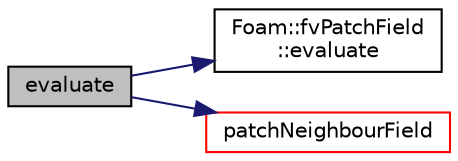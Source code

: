 digraph "evaluate"
{
  bgcolor="transparent";
  edge [fontname="Helvetica",fontsize="10",labelfontname="Helvetica",labelfontsize="10"];
  node [fontname="Helvetica",fontsize="10",shape=record];
  rankdir="LR";
  Node1 [label="evaluate",height=0.2,width=0.4,color="black", fillcolor="grey75", style="filled", fontcolor="black"];
  Node1 -> Node2 [color="midnightblue",fontsize="10",style="solid",fontname="Helvetica"];
  Node2 [label="Foam::fvPatchField\l::evaluate",height=0.2,width=0.4,color="black",URL="$a00899.html#a3b59c070ab0408e3bbb21927540159f4",tooltip="Evaluate the patch field, sets Updated to false. "];
  Node1 -> Node3 [color="midnightblue",fontsize="10",style="solid",fontname="Helvetica"];
  Node3 [label="patchNeighbourField",height=0.2,width=0.4,color="red",URL="$a00644.html#a47e8a8c028c662cd5699753fe78d0893",tooltip="Return neighbour coupled internal cell data. "];
}
